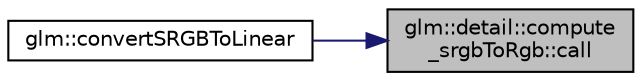 digraph "glm::detail::compute_srgbToRgb::call"
{
 // LATEX_PDF_SIZE
  edge [fontname="Helvetica",fontsize="10",labelfontname="Helvetica",labelfontsize="10"];
  node [fontname="Helvetica",fontsize="10",shape=record];
  rankdir="RL";
  Node1 [label="glm::detail::compute\l_srgbToRgb::call",height=0.2,width=0.4,color="black", fillcolor="grey75", style="filled", fontcolor="black",tooltip=" "];
  Node1 -> Node2 [dir="back",color="midnightblue",fontsize="10",style="solid",fontname="Helvetica"];
  Node2 [label="glm::convertSRGBToLinear",height=0.2,width=0.4,color="black", fillcolor="white", style="filled",URL="$group__gtc__color__space.html#ga28e98e64347cf385cadc1ceb4def55c9",tooltip=" "];
}

